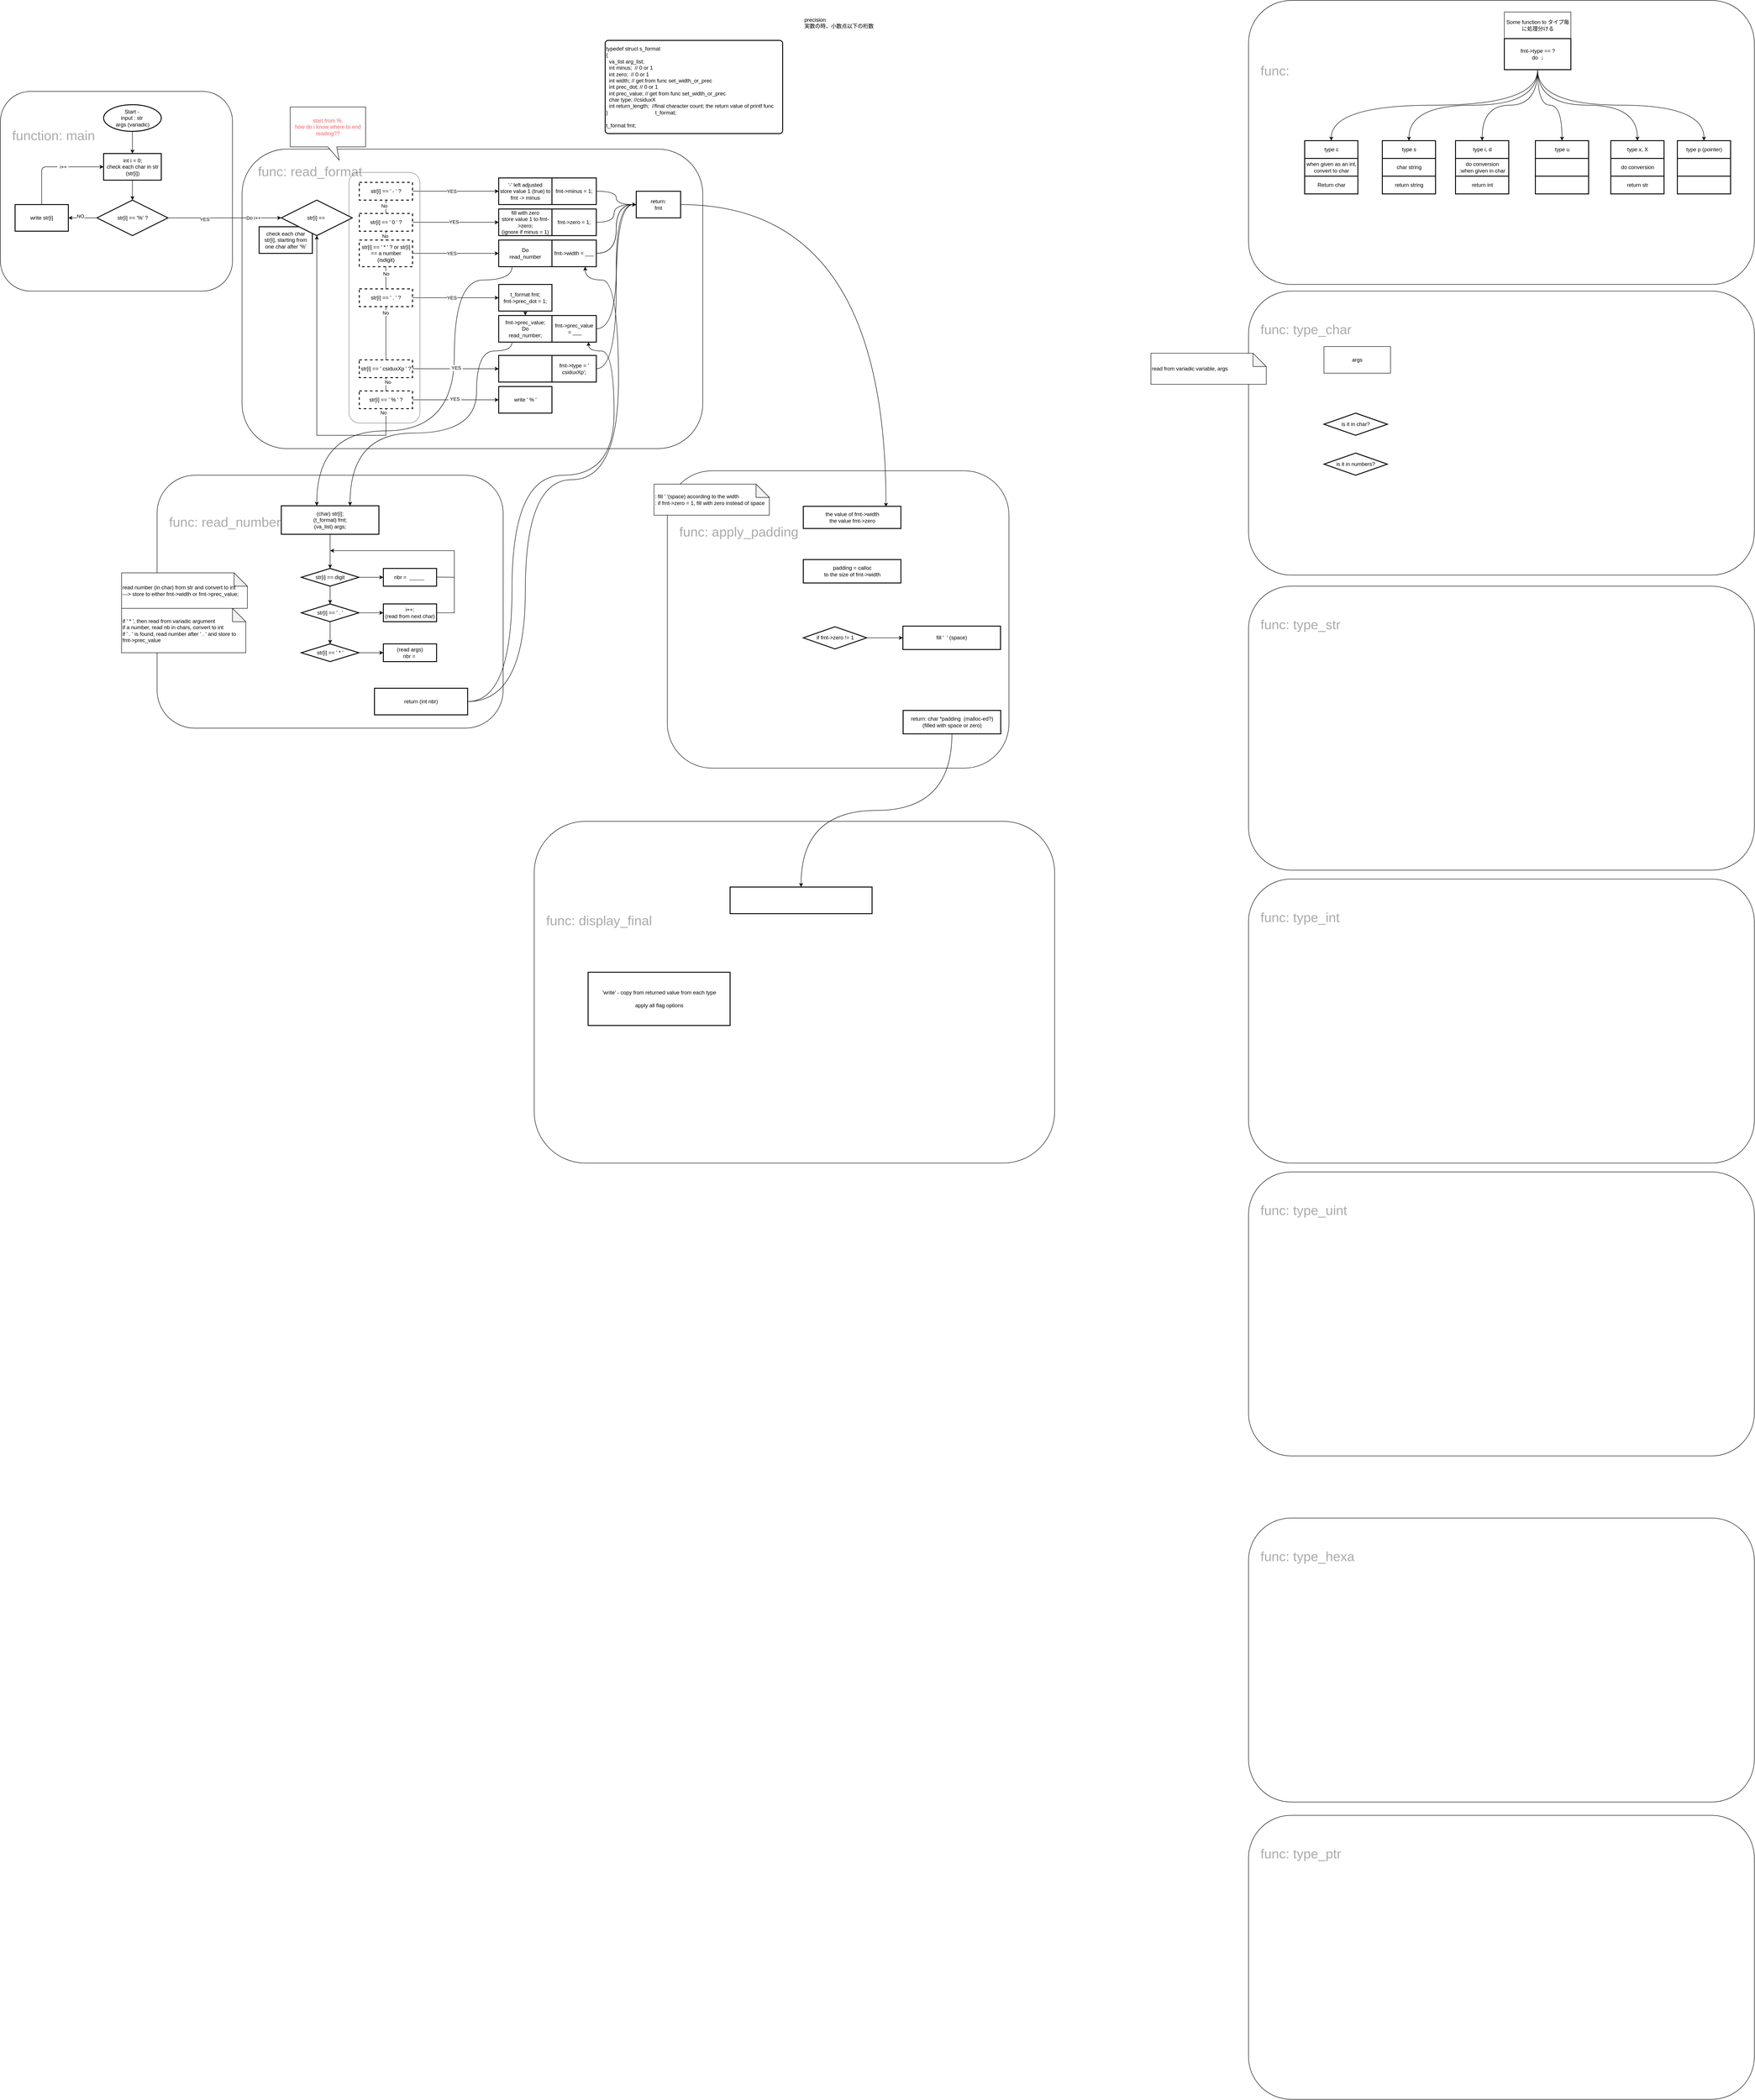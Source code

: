 <mxfile version="14.7.4" type="github">
  <diagram id="yPEqE9pZnHay2Fj2nCtt" name="Page-1">
    <mxGraphModel dx="4236" dy="3075" grid="1" gridSize="10" guides="1" tooltips="1" connect="1" arrows="1" fold="1" page="1" pageScale="1" pageWidth="827" pageHeight="1169" math="0" shadow="0">
      <root>
        <mxCell id="0" />
        <mxCell id="1" parent="0" />
        <mxCell id="CQNjl9469ty9mINT846_-215" value="&lt;font color=&quot;#ababab&quot; style=&quot;font-size: 30px&quot;&gt;&amp;nbsp; &lt;br&gt;&amp;nbsp; &amp;nbsp;func: type_char&lt;br&gt;&lt;br&gt;&lt;br&gt;&lt;br&gt;&lt;br&gt;&lt;br&gt;&lt;br&gt;&lt;br&gt;&lt;br&gt;&lt;br&gt;&lt;br&gt;&lt;br&gt;&lt;br&gt;&lt;br&gt;&lt;br&gt;&lt;/font&gt;" style="rounded=1;whiteSpace=wrap;html=1;fillColor=none;align=left;" vertex="1" parent="1">
          <mxGeometry x="2080" y="515" width="1140" height="640" as="geometry" />
        </mxCell>
        <mxCell id="CQNjl9469ty9mINT846_-101" value="&lt;font color=&quot;#ababab&quot; style=&quot;font-size: 30px&quot;&gt;&amp;nbsp; &lt;br&gt;&amp;nbsp; &amp;nbsp;func: apply_padding&lt;br&gt;&lt;br&gt;&lt;br&gt;&lt;br&gt;&lt;br&gt;&lt;br&gt;&lt;br&gt;&lt;br&gt;&lt;br&gt;&lt;br&gt;&lt;br&gt;&lt;br&gt;&lt;br&gt;&lt;/font&gt;" style="rounded=1;whiteSpace=wrap;html=1;fillColor=none;align=left;" vertex="1" parent="1">
          <mxGeometry x="770" y="920" width="770" height="670" as="geometry" />
        </mxCell>
        <mxCell id="CQNjl9469ty9mINT846_-95" value="&lt;font color=&quot;#ababab&quot; style=&quot;font-size: 30px&quot;&gt;&amp;nbsp; &amp;nbsp;func: read_number;&lt;br&gt;&lt;br&gt;&lt;br&gt;&lt;br&gt;&lt;br&gt;&lt;br&gt;&lt;br&gt;&lt;br&gt;&lt;br&gt;&lt;br&gt;&lt;br&gt;&lt;/font&gt;" style="rounded=1;whiteSpace=wrap;html=1;fillColor=none;align=left;" vertex="1" parent="1">
          <mxGeometry x="-380" y="930" width="780" height="570" as="geometry" />
        </mxCell>
        <mxCell id="CQNjl9469ty9mINT846_-94" value="&lt;font color=&quot;#ababab&quot; style=&quot;font-size: 30px&quot;&gt;&lt;br&gt;&amp;nbsp; &amp;nbsp; func: read_format&amp;nbsp; &amp;nbsp; &amp;nbsp; &amp;nbsp; &amp;nbsp; &amp;nbsp; &amp;nbsp; &amp;nbsp; &amp;nbsp; &amp;nbsp; &amp;nbsp; &amp;nbsp; &amp;nbsp; &amp;nbsp; &amp;nbsp; &amp;nbsp; &amp;nbsp; &amp;nbsp; &amp;nbsp; &amp;nbsp; &amp;nbsp;&lt;br&gt;&lt;br&gt;&lt;br&gt;&lt;br&gt;&lt;br&gt;&lt;br&gt;&lt;br&gt;&lt;br&gt;&lt;br&gt;&lt;br&gt;&lt;br&gt;&lt;br&gt;&lt;br&gt;&lt;br&gt;&lt;br&gt;&lt;br&gt;&lt;br&gt;&lt;br&gt;&lt;/font&gt;" style="rounded=1;whiteSpace=wrap;html=1;fillColor=none;align=left;" vertex="1" parent="1">
          <mxGeometry x="-188.5" y="195" width="1038.5" height="675" as="geometry" />
        </mxCell>
        <mxCell id="CQNjl9469ty9mINT846_-165" value="" style="rounded=1;whiteSpace=wrap;html=1;fontColor=#000000;fillColor=none;gradientColor=none;align=left;rotation=90;dashed=1;dashPattern=1 1;" vertex="1" parent="1">
          <mxGeometry x="-150" y="450" width="565" height="160" as="geometry" />
        </mxCell>
        <mxCell id="TGy5gZmli9jdeYnAfQlA-42" value="check each char&lt;br&gt;str[i], starting from one char after &#39;%&#39;" style="whiteSpace=wrap;html=1;strokeWidth=2;" parent="1" vertex="1">
          <mxGeometry x="-150" y="370" width="120" height="60" as="geometry" />
        </mxCell>
        <mxCell id="CQNjl9469ty9mINT846_-110" value="&lt;font color=&quot;#ababab&quot; style=&quot;font-size: 30px&quot;&gt;&amp;nbsp; &lt;br&gt;&amp;nbsp; &amp;nbsp;func: display_final&lt;br&gt;&lt;br&gt;&lt;br&gt;&lt;br&gt;&lt;br&gt;&lt;br&gt;&lt;br&gt;&lt;br&gt;&lt;br&gt;&lt;br&gt;&lt;br&gt;&lt;/font&gt;" style="rounded=1;whiteSpace=wrap;html=1;fillColor=none;align=left;" vertex="1" parent="1">
          <mxGeometry x="470" y="1710" width="1173" height="770" as="geometry" />
        </mxCell>
        <mxCell id="CQNjl9469ty9mINT846_-102" value="&lt;font color=&quot;#ababab&quot; style=&quot;font-size: 30px&quot;&gt;&amp;nbsp; &lt;br&gt;&amp;nbsp; &amp;nbsp;func:&amp;nbsp;&lt;br&gt;&lt;br&gt;&lt;br&gt;&lt;br&gt;&lt;br&gt;&lt;br&gt;&lt;br&gt;&lt;br&gt;&lt;br&gt;&lt;br&gt;&lt;br&gt;&lt;/font&gt;" style="rounded=1;whiteSpace=wrap;html=1;fillColor=none;align=left;" vertex="1" parent="1">
          <mxGeometry x="2080" y="-140" width="1140" height="640" as="geometry" />
        </mxCell>
        <mxCell id="CQNjl9469ty9mINT846_-88" value="&lt;font color=&quot;#ababab&quot; style=&quot;font-size: 30px&quot;&gt;function: main&amp;nbsp; &amp;nbsp; &amp;nbsp; &amp;nbsp; &amp;nbsp; &amp;nbsp; &amp;nbsp; &amp;nbsp; &amp;nbsp; &amp;nbsp; &amp;nbsp; &amp;nbsp; &amp;nbsp; &amp;nbsp; &amp;nbsp; &amp;nbsp; &amp;nbsp;&amp;nbsp;&lt;br&gt;&lt;br&gt;&lt;br&gt;&lt;br&gt;&lt;br&gt;&lt;br&gt;&lt;br&gt;&lt;br&gt;&lt;/font&gt;" style="rounded=1;whiteSpace=wrap;html=1;fillColor=none;" vertex="1" parent="1">
          <mxGeometry x="-733" y="65" width="523" height="450" as="geometry" />
        </mxCell>
        <mxCell id="CQNjl9469ty9mINT846_-91" style="edgeStyle=orthogonalEdgeStyle;curved=1;rounded=0;orthogonalLoop=1;jettySize=auto;html=1;exitX=0.5;exitY=1;exitDx=0;exitDy=0;exitPerimeter=0;entryX=0.5;entryY=0;entryDx=0;entryDy=0;fontColor=#FF6666;" edge="1" parent="1" source="TGy5gZmli9jdeYnAfQlA-14" target="TGy5gZmli9jdeYnAfQlA-18">
          <mxGeometry relative="1" as="geometry" />
        </mxCell>
        <mxCell id="TGy5gZmli9jdeYnAfQlA-14" value="Start -&amp;nbsp;&lt;br&gt;input : str&amp;nbsp;&lt;br&gt;args (variadic)" style="strokeWidth=2;html=1;shape=mxgraph.flowchart.start_1;whiteSpace=wrap;" parent="1" vertex="1">
          <mxGeometry x="-500.5" y="95" width="130" height="60" as="geometry" />
        </mxCell>
        <mxCell id="TGy5gZmli9jdeYnAfQlA-21" value="" style="edgeStyle=orthogonalEdgeStyle;rounded=0;orthogonalLoop=1;jettySize=auto;html=1;strokeColor=#000000;" parent="1" source="TGy5gZmli9jdeYnAfQlA-18" target="TGy5gZmli9jdeYnAfQlA-20" edge="1">
          <mxGeometry relative="1" as="geometry" />
        </mxCell>
        <mxCell id="TGy5gZmli9jdeYnAfQlA-18" value="int i = 0;&lt;br&gt;check each char in str&lt;br&gt;(str[i])" style="whiteSpace=wrap;html=1;strokeWidth=2;" parent="1" vertex="1">
          <mxGeometry x="-500.5" y="205" width="130" height="60" as="geometry" />
        </mxCell>
        <mxCell id="TGy5gZmli9jdeYnAfQlA-25" value="" style="edgeStyle=orthogonalEdgeStyle;rounded=0;orthogonalLoop=1;jettySize=auto;html=1;strokeColor=#000000;" parent="1" source="TGy5gZmli9jdeYnAfQlA-20" target="TGy5gZmli9jdeYnAfQlA-24" edge="1">
          <mxGeometry relative="1" as="geometry" />
        </mxCell>
        <mxCell id="TGy5gZmli9jdeYnAfQlA-26" value="NO" style="edgeLabel;html=1;align=center;verticalAlign=middle;resizable=0;points=[];" parent="TGy5gZmli9jdeYnAfQlA-25" vertex="1" connectable="0">
          <mxGeometry y="-2" relative="1" as="geometry">
            <mxPoint x="-5" y="-2" as="offset" />
          </mxGeometry>
        </mxCell>
        <mxCell id="CQNjl9469ty9mINT846_-92" style="rounded=0;orthogonalLoop=1;jettySize=auto;html=1;exitX=1;exitY=0.5;exitDx=0;exitDy=0;entryX=0;entryY=0.5;entryDx=0;entryDy=0;fontColor=#FF6666;" edge="1" parent="1" source="TGy5gZmli9jdeYnAfQlA-20" target="CQNjl9469ty9mINT846_-103">
          <mxGeometry relative="1" as="geometry">
            <mxPoint x="-120" y="325" as="targetPoint" />
          </mxGeometry>
        </mxCell>
        <mxCell id="CQNjl9469ty9mINT846_-93" value="&lt;font color=&quot;#000000&quot;&gt;YES&lt;/font&gt;" style="edgeLabel;html=1;align=center;verticalAlign=middle;resizable=0;points=[];fontColor=#FF6666;" vertex="1" connectable="0" parent="CQNjl9469ty9mINT846_-92">
          <mxGeometry x="-0.355" y="-3" relative="1" as="geometry">
            <mxPoint as="offset" />
          </mxGeometry>
        </mxCell>
        <mxCell id="CQNjl9469ty9mINT846_-109" value="Do i++" style="edgeLabel;html=1;align=center;verticalAlign=middle;resizable=0;points=[];" vertex="1" connectable="0" parent="CQNjl9469ty9mINT846_-92">
          <mxGeometry x="0.502" relative="1" as="geometry">
            <mxPoint as="offset" />
          </mxGeometry>
        </mxCell>
        <mxCell id="TGy5gZmli9jdeYnAfQlA-20" value="str[i] == &#39;%&#39; ?" style="rhombus;whiteSpace=wrap;html=1;strokeWidth=2;" parent="1" vertex="1">
          <mxGeometry x="-515.5" y="310" width="160" height="80" as="geometry" />
        </mxCell>
        <mxCell id="TGy5gZmli9jdeYnAfQlA-24" value="write str[i]" style="whiteSpace=wrap;html=1;strokeWidth=2;" parent="1" vertex="1">
          <mxGeometry x="-700" y="320" width="120" height="60" as="geometry" />
        </mxCell>
        <mxCell id="TGy5gZmli9jdeYnAfQlA-33" value="" style="edgeStyle=segmentEdgeStyle;endArrow=classic;html=1;strokeColor=#000000;" parent="1" source="TGy5gZmli9jdeYnAfQlA-24" target="TGy5gZmli9jdeYnAfQlA-18" edge="1">
          <mxGeometry width="50" height="50" relative="1" as="geometry">
            <mxPoint x="-125.5" y="255" as="sourcePoint" />
            <mxPoint x="-315.5" y="185" as="targetPoint" />
            <Array as="points">
              <mxPoint x="-640" y="235" />
            </Array>
          </mxGeometry>
        </mxCell>
        <mxCell id="TGy5gZmli9jdeYnAfQlA-38" value="&amp;nbsp; i++&amp;nbsp;" style="edgeLabel;html=1;align=center;verticalAlign=middle;resizable=0;points=[];" parent="TGy5gZmli9jdeYnAfQlA-33" vertex="1" connectable="0">
          <mxGeometry x="0.17" relative="1" as="geometry">
            <mxPoint as="offset" />
          </mxGeometry>
        </mxCell>
        <mxCell id="TGy5gZmli9jdeYnAfQlA-41" value="&lt;div&gt;typedef struct s_format&lt;/div&gt;&lt;div&gt;{&lt;/div&gt;&lt;div&gt;&lt;span&gt;&lt;/span&gt;&amp;nbsp; va_list&lt;span&gt;	&lt;/span&gt;arg_list;&lt;/div&gt;&lt;div&gt;&lt;span&gt;&lt;/span&gt;&amp;nbsp; int&lt;span&gt;	&lt;/span&gt;minus;&amp;nbsp; // 0 or 1&amp;nbsp;&lt;/div&gt;&lt;div&gt;&lt;span&gt;&lt;/span&gt;&amp;nbsp; int&lt;span&gt;	&lt;/span&gt;zero;&amp;nbsp; // 0 or 1&lt;/div&gt;&lt;div&gt;&lt;span&gt;&lt;/span&gt;&amp;nbsp; int&lt;span&gt;	&lt;/span&gt;width; // get from func set_width_or_prec&lt;/div&gt;&lt;div&gt;&lt;span&gt;&lt;/span&gt;&amp;nbsp; int&lt;span&gt;	&lt;/span&gt;prec_dot; // 0 or 1&lt;/div&gt;&lt;div&gt;&lt;span&gt;&lt;/span&gt;&amp;nbsp; int prec_value; // get from func set_width_or_prec&lt;/div&gt;&lt;div&gt;&amp;nbsp; char&lt;span&gt;	&lt;/span&gt;type; //csiduxX&lt;/div&gt;&lt;div&gt;&lt;span&gt;&lt;/span&gt;&amp;nbsp; int&lt;span&gt;	&lt;/span&gt;return_length;&amp;nbsp; //final character count; the return value of printf func&lt;/div&gt;&lt;div&gt;}&lt;span&gt;&amp;nbsp; &amp;nbsp; &amp;nbsp; &amp;nbsp; &amp;nbsp; &amp;nbsp; &amp;nbsp; &amp;nbsp; &amp;nbsp; &amp;nbsp; &amp;nbsp; &amp;nbsp; &amp;nbsp; &amp;nbsp; &amp;nbsp; &amp;nbsp;&amp;nbsp;&lt;/span&gt;t_format;&lt;/div&gt;&lt;div&gt;&lt;br&gt;&lt;/div&gt;&lt;div&gt;t_format fmt;&lt;/div&gt;" style="rounded=1;whiteSpace=wrap;html=1;absoluteArcSize=1;arcSize=14;strokeWidth=2;align=left;" parent="1" vertex="1">
          <mxGeometry x="630" y="-50" width="400" height="210" as="geometry" />
        </mxCell>
        <mxCell id="CQNjl9469ty9mINT846_-59" style="edgeStyle=orthogonalEdgeStyle;curved=1;rounded=0;orthogonalLoop=1;jettySize=auto;html=1;exitX=1;exitY=0.5;exitDx=0;exitDy=0;entryX=0.847;entryY=0.024;entryDx=0;entryDy=0;entryPerimeter=0;fontColor=#FF6666;" edge="1" parent="1" source="CQNjl9469ty9mINT846_-216" target="CQNjl9469ty9mINT846_-48">
          <mxGeometry relative="1" as="geometry" />
        </mxCell>
        <mxCell id="TGy5gZmli9jdeYnAfQlA-48" value="fill with zero&lt;br&gt;store value 1 to fmt-&amp;gt;zero;&lt;br&gt;(ignore if minus = 1)" style="whiteSpace=wrap;html=1;strokeWidth=2;" parent="1" vertex="1">
          <mxGeometry x="390" y="330" width="120" height="60" as="geometry" />
        </mxCell>
        <mxCell id="CQNjl9469ty9mINT846_-219" style="edgeStyle=orthogonalEdgeStyle;curved=1;rounded=0;orthogonalLoop=1;jettySize=auto;html=1;exitX=0;exitY=0.5;exitDx=0;exitDy=0;entryX=0;entryY=0.5;entryDx=0;entryDy=0;fontColor=#000000;" edge="1" parent="1" source="TGy5gZmli9jdeYnAfQlA-49" target="CQNjl9469ty9mINT846_-216">
          <mxGeometry relative="1" as="geometry" />
        </mxCell>
        <mxCell id="CQNjl9469ty9mINT846_-226" style="edgeStyle=orthogonalEdgeStyle;curved=1;rounded=0;orthogonalLoop=1;jettySize=auto;html=1;exitX=0;exitY=0.5;exitDx=0;exitDy=0;fontColor=#000000;entryX=0;entryY=0.5;entryDx=0;entryDy=0;" edge="1" parent="1" source="TGy5gZmli9jdeYnAfQlA-49" target="CQNjl9469ty9mINT846_-216">
          <mxGeometry relative="1" as="geometry">
            <mxPoint x="660" y="320" as="targetPoint" />
          </mxGeometry>
        </mxCell>
        <mxCell id="TGy5gZmli9jdeYnAfQlA-49" value="fmt-&amp;gt;width = ___" style="whiteSpace=wrap;html=1;strokeWidth=2;direction=west;" parent="1" vertex="1">
          <mxGeometry x="510" y="400" width="100" height="60" as="geometry" />
        </mxCell>
        <mxCell id="TGy5gZmli9jdeYnAfQlA-75" value="" style="edgeStyle=orthogonalEdgeStyle;rounded=0;orthogonalLoop=1;jettySize=auto;html=1;strokeColor=#000000;entryX=1;entryY=0.5;entryDx=0;entryDy=0;" parent="1" source="TGy5gZmli9jdeYnAfQlA-64" target="CQNjl9469ty9mINT846_-2" edge="1">
          <mxGeometry relative="1" as="geometry" />
        </mxCell>
        <mxCell id="TGy5gZmli9jdeYnAfQlA-76" value="YES" style="edgeLabel;html=1;align=center;verticalAlign=middle;resizable=0;points=[];" parent="TGy5gZmli9jdeYnAfQlA-75" vertex="1" connectable="0">
          <mxGeometry x="-0.1" relative="1" as="geometry">
            <mxPoint as="offset" />
          </mxGeometry>
        </mxCell>
        <mxCell id="CQNjl9469ty9mINT846_-168" style="edgeStyle=orthogonalEdgeStyle;rounded=0;orthogonalLoop=1;jettySize=auto;html=1;exitX=0.5;exitY=1;exitDx=0;exitDy=0;entryX=0.5;entryY=1;entryDx=0;entryDy=0;fontColor=#000000;" edge="1" parent="1" source="TGy5gZmli9jdeYnAfQlA-64" target="CQNjl9469ty9mINT846_-103">
          <mxGeometry relative="1" as="geometry">
            <Array as="points">
              <mxPoint x="136" y="840" />
              <mxPoint x="-20" y="840" />
            </Array>
          </mxGeometry>
        </mxCell>
        <mxCell id="CQNjl9469ty9mINT846_-169" value="&amp;nbsp;No&amp;nbsp;" style="edgeLabel;html=1;align=center;verticalAlign=middle;resizable=0;points=[];fontColor=#000000;" vertex="1" connectable="0" parent="CQNjl9469ty9mINT846_-168">
          <mxGeometry x="-0.977" y="-4" relative="1" as="geometry">
            <mxPoint as="offset" />
          </mxGeometry>
        </mxCell>
        <mxCell id="CQNjl9469ty9mINT846_-170" value="No" style="edgeLabel;html=1;align=center;verticalAlign=middle;resizable=0;points=[];fontColor=#000000;" vertex="1" connectable="0" parent="CQNjl9469ty9mINT846_-168">
          <mxGeometry x="-0.857" y="-2" relative="1" as="geometry">
            <mxPoint as="offset" />
          </mxGeometry>
        </mxCell>
        <mxCell id="CQNjl9469ty9mINT846_-171" value="No" style="edgeLabel;html=1;align=center;verticalAlign=middle;resizable=0;points=[];fontColor=#000000;" vertex="1" connectable="0" parent="CQNjl9469ty9mINT846_-168">
          <mxGeometry x="-0.709" relative="1" as="geometry">
            <mxPoint as="offset" />
          </mxGeometry>
        </mxCell>
        <mxCell id="CQNjl9469ty9mINT846_-172" value="No" style="edgeLabel;html=1;align=center;verticalAlign=middle;resizable=0;points=[];fontColor=#000000;" vertex="1" connectable="0" parent="CQNjl9469ty9mINT846_-168">
          <mxGeometry x="-0.554" y="-1" relative="1" as="geometry">
            <mxPoint as="offset" />
          </mxGeometry>
        </mxCell>
        <mxCell id="CQNjl9469ty9mINT846_-173" value="No" style="edgeLabel;html=1;align=center;verticalAlign=middle;resizable=0;points=[];fontColor=#000000;" vertex="1" connectable="0" parent="CQNjl9469ty9mINT846_-168">
          <mxGeometry x="-0.266" y="-10" relative="1" as="geometry">
            <mxPoint x="14" y="-7" as="offset" />
          </mxGeometry>
        </mxCell>
        <mxCell id="CQNjl9469ty9mINT846_-174" value="No" style="edgeLabel;html=1;align=center;verticalAlign=middle;resizable=0;points=[];fontColor=#000000;" vertex="1" connectable="0" parent="CQNjl9469ty9mINT846_-168">
          <mxGeometry x="-0.144" y="-31" relative="1" as="geometry">
            <mxPoint x="25" y="-7" as="offset" />
          </mxGeometry>
        </mxCell>
        <mxCell id="TGy5gZmli9jdeYnAfQlA-64" value="str[i] == &#39; - &#39; ?" style="whiteSpace=wrap;html=1;strokeWidth=2;dashed=1;" parent="1" vertex="1">
          <mxGeometry x="75.75" y="270" width="120" height="40" as="geometry" />
        </mxCell>
        <mxCell id="TGy5gZmli9jdeYnAfQlA-67" value="str[i] == &#39; 0 &#39; ?" style="whiteSpace=wrap;html=1;strokeWidth=2;dashed=1;" parent="1" vertex="1">
          <mxGeometry x="75.75" y="340" width="120" height="40" as="geometry" />
        </mxCell>
        <mxCell id="TGy5gZmli9jdeYnAfQlA-68" value="str[i] == &#39; * &#39; ? or str[i] == a number&lt;br&gt;(isdigit)" style="whiteSpace=wrap;html=1;strokeWidth=2;dashed=1;" parent="1" vertex="1">
          <mxGeometry x="75.75" y="400" width="120" height="60" as="geometry" />
        </mxCell>
        <mxCell id="TGy5gZmli9jdeYnAfQlA-69" value="str[i] == &#39; . &#39; ?" style="whiteSpace=wrap;html=1;strokeWidth=2;dashed=1;" parent="1" vertex="1">
          <mxGeometry x="75.75" y="510" width="120" height="40" as="geometry" />
        </mxCell>
        <mxCell id="CQNjl9469ty9mINT846_-217" style="edgeStyle=orthogonalEdgeStyle;curved=1;rounded=0;orthogonalLoop=1;jettySize=auto;html=1;exitX=1;exitY=0.5;exitDx=0;exitDy=0;entryX=0;entryY=0.5;entryDx=0;entryDy=0;fontColor=#000000;" edge="1" parent="1" source="TGy5gZmli9jdeYnAfQlA-74" target="CQNjl9469ty9mINT846_-216">
          <mxGeometry relative="1" as="geometry" />
        </mxCell>
        <mxCell id="TGy5gZmli9jdeYnAfQlA-74" value="fmt-&amp;gt;minus = 1;" style="whiteSpace=wrap;html=1;strokeWidth=2;" parent="1" vertex="1">
          <mxGeometry x="510" y="260" width="100" height="60" as="geometry" />
        </mxCell>
        <mxCell id="TGy5gZmli9jdeYnAfQlA-82" value="" style="edgeStyle=orthogonalEdgeStyle;rounded=0;orthogonalLoop=1;jettySize=auto;html=1;strokeColor=#000000;entryX=0;entryY=0.5;entryDx=0;entryDy=0;" parent="1" source="TGy5gZmli9jdeYnAfQlA-67" target="TGy5gZmli9jdeYnAfQlA-48" edge="1">
          <mxGeometry relative="1" as="geometry">
            <mxPoint x="367" y="360" as="sourcePoint" />
          </mxGeometry>
        </mxCell>
        <mxCell id="TGy5gZmli9jdeYnAfQlA-93" value="YES" style="edgeLabel;html=1;align=center;verticalAlign=middle;resizable=0;points=[];" parent="TGy5gZmli9jdeYnAfQlA-82" vertex="1" connectable="0">
          <mxGeometry x="-0.048" y="1" relative="1" as="geometry">
            <mxPoint as="offset" />
          </mxGeometry>
        </mxCell>
        <mxCell id="CQNjl9469ty9mINT846_-218" style="edgeStyle=orthogonalEdgeStyle;curved=1;rounded=0;orthogonalLoop=1;jettySize=auto;html=1;exitX=1;exitY=0.5;exitDx=0;exitDy=0;fontColor=#000000;entryX=0;entryY=0.5;entryDx=0;entryDy=0;" edge="1" parent="1" source="TGy5gZmli9jdeYnAfQlA-84" target="CQNjl9469ty9mINT846_-216">
          <mxGeometry relative="1" as="geometry">
            <mxPoint x="670" y="320.0" as="targetPoint" />
            <Array as="points">
              <mxPoint x="650" y="360" />
              <mxPoint x="650" y="320" />
            </Array>
          </mxGeometry>
        </mxCell>
        <mxCell id="TGy5gZmli9jdeYnAfQlA-84" value="fmt-&amp;gt;zero = 1;" style="whiteSpace=wrap;html=1;strokeWidth=2;" parent="1" vertex="1">
          <mxGeometry x="510" y="330" width="100" height="60" as="geometry" />
        </mxCell>
        <mxCell id="TGy5gZmli9jdeYnAfQlA-87" value="" style="edgeStyle=orthogonalEdgeStyle;rounded=0;orthogonalLoop=1;jettySize=auto;html=1;strokeColor=#000000;" parent="1" source="TGy5gZmli9jdeYnAfQlA-68" target="TGy5gZmli9jdeYnAfQlA-89" edge="1">
          <mxGeometry relative="1" as="geometry">
            <mxPoint x="339" y="430" as="sourcePoint" />
          </mxGeometry>
        </mxCell>
        <mxCell id="TGy5gZmli9jdeYnAfQlA-88" value="YES" style="edgeLabel;html=1;align=center;verticalAlign=middle;resizable=0;points=[];" parent="TGy5gZmli9jdeYnAfQlA-87" vertex="1" connectable="0">
          <mxGeometry x="-0.1" relative="1" as="geometry">
            <mxPoint as="offset" />
          </mxGeometry>
        </mxCell>
        <mxCell id="CQNjl9469ty9mINT846_-161" style="edgeStyle=orthogonalEdgeStyle;curved=1;rounded=0;orthogonalLoop=1;jettySize=auto;html=1;exitX=0.25;exitY=1;exitDx=0;exitDy=0;fontColor=#000000;" edge="1" parent="1" source="TGy5gZmli9jdeYnAfQlA-89" target="CQNjl9469ty9mINT846_-6">
          <mxGeometry relative="1" as="geometry">
            <Array as="points">
              <mxPoint x="420" y="490" />
              <mxPoint x="290" y="490" />
              <mxPoint x="290" y="830" />
              <mxPoint x="-20" y="830" />
            </Array>
          </mxGeometry>
        </mxCell>
        <mxCell id="TGy5gZmli9jdeYnAfQlA-89" value="Do&lt;br&gt;read_number" style="whiteSpace=wrap;html=1;strokeWidth=2;" parent="1" vertex="1">
          <mxGeometry x="390" y="400" width="120" height="60" as="geometry" />
        </mxCell>
        <mxCell id="TGy5gZmli9jdeYnAfQlA-94" value="" style="edgeStyle=orthogonalEdgeStyle;rounded=0;orthogonalLoop=1;jettySize=auto;html=1;strokeColor=#000000;" parent="1" source="TGy5gZmli9jdeYnAfQlA-69" target="TGy5gZmli9jdeYnAfQlA-96" edge="1">
          <mxGeometry relative="1" as="geometry">
            <mxPoint x="339" y="530" as="sourcePoint" />
          </mxGeometry>
        </mxCell>
        <mxCell id="TGy5gZmli9jdeYnAfQlA-95" value="YES" style="edgeLabel;html=1;align=center;verticalAlign=middle;resizable=0;points=[];" parent="TGy5gZmli9jdeYnAfQlA-94" vertex="1" connectable="0">
          <mxGeometry x="-0.1" relative="1" as="geometry">
            <mxPoint as="offset" />
          </mxGeometry>
        </mxCell>
        <mxCell id="CQNjl9469ty9mINT846_-158" style="edgeStyle=orthogonalEdgeStyle;curved=1;rounded=0;orthogonalLoop=1;jettySize=auto;html=1;exitX=0.5;exitY=1;exitDx=0;exitDy=0;entryX=0.5;entryY=0;entryDx=0;entryDy=0;fontColor=#000000;" edge="1" parent="1" source="TGy5gZmli9jdeYnAfQlA-96" target="CQNjl9469ty9mINT846_-150">
          <mxGeometry relative="1" as="geometry" />
        </mxCell>
        <mxCell id="TGy5gZmli9jdeYnAfQlA-96" value="t_format fmt;&lt;br&gt;fmt-&amp;gt;prec_dot = 1;" style="whiteSpace=wrap;html=1;strokeWidth=2;" parent="1" vertex="1">
          <mxGeometry x="390" y="500" width="120" height="60" as="geometry" />
        </mxCell>
        <mxCell id="CQNjl9469ty9mINT846_-2" value="&#39;-&#39; left adjusted&lt;br&gt;store value 1 (true) to fmt -&amp;gt; minus" style="whiteSpace=wrap;html=1;strokeWidth=2;direction=west;" vertex="1" parent="1">
          <mxGeometry x="390" y="260" width="120" height="60" as="geometry" />
        </mxCell>
        <mxCell id="CQNjl9469ty9mINT846_-34" value="&lt;span style=&quot;color: rgb(255 , 102 , 102) ; font-family: &amp;#34;helvetica&amp;#34; ; font-size: 12px ; font-style: normal ; font-weight: 400 ; letter-spacing: normal ; text-align: center ; text-indent: 0px ; text-transform: none ; word-spacing: 0px ; background-color: rgb(248 , 249 , 250) ; display: inline ; float: none&quot;&gt;start from %,&lt;/span&gt;&lt;br style=&quot;color: rgb(255 , 102 , 102) ; font-family: &amp;#34;helvetica&amp;#34; ; font-size: 12px ; font-style: normal ; font-weight: 400 ; letter-spacing: normal ; text-align: center ; text-indent: 0px ; text-transform: none ; word-spacing: 0px ; background-color: rgb(248 , 249 , 250)&quot;&gt;&lt;span style=&quot;color: rgb(255 , 102 , 102) ; font-family: &amp;#34;helvetica&amp;#34; ; font-size: 12px ; font-style: normal ; font-weight: 400 ; letter-spacing: normal ; text-align: center ; text-indent: 0px ; text-transform: none ; word-spacing: 0px ; background-color: rgb(248 , 249 , 250) ; display: inline ; float: none&quot;&gt;how do i know where to end reading??&lt;/span&gt;" style="shape=callout;whiteSpace=wrap;html=1;perimeter=calloutPerimeter;fontColor=#FF6666;position2=0.65;" vertex="1" parent="1">
          <mxGeometry x="-80" y="100" width="170" height="120" as="geometry" />
        </mxCell>
        <mxCell id="CQNjl9469ty9mINT846_-38" value="" style="group" vertex="1" connectable="0" parent="1">
          <mxGeometry x="2206.5" y="176" width="120" height="80" as="geometry" />
        </mxCell>
        <mxCell id="TGy5gZmli9jdeYnAfQlA-59" value="type c" style="whiteSpace=wrap;html=1;strokeWidth=2;" parent="CQNjl9469ty9mINT846_-38" vertex="1">
          <mxGeometry width="120" height="40" as="geometry" />
        </mxCell>
        <mxCell id="CQNjl9469ty9mINT846_-21" value="when given as an int, convert to char" style="whiteSpace=wrap;html=1;strokeWidth=2;" vertex="1" parent="CQNjl9469ty9mINT846_-38">
          <mxGeometry y="40" width="120" height="40" as="geometry" />
        </mxCell>
        <mxCell id="CQNjl9469ty9mINT846_-39" value="" style="group" vertex="1" connectable="0" parent="1">
          <mxGeometry x="2381.5" y="176" width="120" height="80" as="geometry" />
        </mxCell>
        <mxCell id="TGy5gZmli9jdeYnAfQlA-61" value="type s" style="whiteSpace=wrap;html=1;strokeWidth=2;" parent="CQNjl9469ty9mINT846_-39" vertex="1">
          <mxGeometry width="120" height="40" as="geometry" />
        </mxCell>
        <mxCell id="CQNjl9469ty9mINT846_-22" value="char string" style="whiteSpace=wrap;html=1;strokeWidth=2;" vertex="1" parent="CQNjl9469ty9mINT846_-39">
          <mxGeometry y="40" width="120" height="40" as="geometry" />
        </mxCell>
        <mxCell id="CQNjl9469ty9mINT846_-40" value="" style="group" vertex="1" connectable="0" parent="1">
          <mxGeometry x="2546.5" y="176" width="120" height="80" as="geometry" />
        </mxCell>
        <mxCell id="TGy5gZmli9jdeYnAfQlA-62" value="type i, d" style="whiteSpace=wrap;html=1;strokeWidth=2;" parent="CQNjl9469ty9mINT846_-40" vertex="1">
          <mxGeometry width="120" height="40" as="geometry" />
        </mxCell>
        <mxCell id="CQNjl9469ty9mINT846_-23" value="do conversion&lt;br&gt;:when given in char" style="whiteSpace=wrap;html=1;strokeWidth=2;" vertex="1" parent="CQNjl9469ty9mINT846_-40">
          <mxGeometry y="40" width="120" height="40" as="geometry" />
        </mxCell>
        <mxCell id="CQNjl9469ty9mINT846_-41" value="" style="group" vertex="1" connectable="0" parent="1">
          <mxGeometry x="2726.5" y="176" width="120" height="80" as="geometry" />
        </mxCell>
        <mxCell id="CQNjl9469ty9mINT846_-18" value="type u" style="whiteSpace=wrap;html=1;strokeWidth=2;" vertex="1" parent="CQNjl9469ty9mINT846_-41">
          <mxGeometry width="120" height="40" as="geometry" />
        </mxCell>
        <mxCell id="CQNjl9469ty9mINT846_-24" value="" style="whiteSpace=wrap;html=1;strokeWidth=2;" vertex="1" parent="CQNjl9469ty9mINT846_-41">
          <mxGeometry y="40" width="120" height="40" as="geometry" />
        </mxCell>
        <mxCell id="CQNjl9469ty9mINT846_-42" value="" style="group" vertex="1" connectable="0" parent="1">
          <mxGeometry x="3046.5" y="176" width="120" height="80" as="geometry" />
        </mxCell>
        <mxCell id="CQNjl9469ty9mINT846_-20" value="type p (pointer)" style="whiteSpace=wrap;html=1;strokeWidth=2;" vertex="1" parent="CQNjl9469ty9mINT846_-42">
          <mxGeometry width="120" height="40" as="geometry" />
        </mxCell>
        <mxCell id="CQNjl9469ty9mINT846_-26" value="" style="whiteSpace=wrap;html=1;strokeWidth=2;" vertex="1" parent="CQNjl9469ty9mINT846_-42">
          <mxGeometry y="40" width="120" height="40" as="geometry" />
        </mxCell>
        <mxCell id="CQNjl9469ty9mINT846_-43" value="" style="group" vertex="1" connectable="0" parent="1">
          <mxGeometry x="2896.5" y="176" width="120" height="80" as="geometry" />
        </mxCell>
        <mxCell id="CQNjl9469ty9mINT846_-19" value="type x, X" style="whiteSpace=wrap;html=1;strokeWidth=2;" vertex="1" parent="CQNjl9469ty9mINT846_-43">
          <mxGeometry width="120" height="40" as="geometry" />
        </mxCell>
        <mxCell id="CQNjl9469ty9mINT846_-25" value="do conversion" style="whiteSpace=wrap;html=1;strokeWidth=2;" vertex="1" parent="CQNjl9469ty9mINT846_-43">
          <mxGeometry y="40" width="120" height="40" as="geometry" />
        </mxCell>
        <mxCell id="CQNjl9469ty9mINT846_-61" value="Return char" style="whiteSpace=wrap;html=1;strokeWidth=2;" vertex="1" parent="1">
          <mxGeometry x="2206.5" y="256" width="120" height="40" as="geometry" />
        </mxCell>
        <mxCell id="CQNjl9469ty9mINT846_-63" value="return string" style="whiteSpace=wrap;html=1;strokeWidth=2;" vertex="1" parent="1">
          <mxGeometry x="2381.5" y="256" width="120" height="40" as="geometry" />
        </mxCell>
        <mxCell id="CQNjl9469ty9mINT846_-64" value="return int" style="whiteSpace=wrap;html=1;strokeWidth=2;" vertex="1" parent="1">
          <mxGeometry x="2546.5" y="256" width="120" height="40" as="geometry" />
        </mxCell>
        <mxCell id="CQNjl9469ty9mINT846_-65" value="" style="whiteSpace=wrap;html=1;strokeWidth=2;" vertex="1" parent="1">
          <mxGeometry x="2726.5" y="256" width="120" height="40" as="geometry" />
        </mxCell>
        <mxCell id="CQNjl9469ty9mINT846_-66" value="return str" style="whiteSpace=wrap;html=1;strokeWidth=2;" vertex="1" parent="1">
          <mxGeometry x="2896.5" y="256" width="120" height="40" as="geometry" />
        </mxCell>
        <mxCell id="CQNjl9469ty9mINT846_-67" value="" style="whiteSpace=wrap;html=1;strokeWidth=2;" vertex="1" parent="1">
          <mxGeometry x="3046.5" y="256" width="120" height="40" as="geometry" />
        </mxCell>
        <mxCell id="TGy5gZmli9jdeYnAfQlA-58" value="" style="whiteSpace=wrap;html=1;strokeWidth=2;" parent="1" vertex="1">
          <mxGeometry x="911.5" y="1858" width="320" height="60" as="geometry" />
        </mxCell>
        <mxCell id="CQNjl9469ty9mINT846_-17" value="&#39;write&#39; - copy from returned value from each type&lt;br&gt;&lt;br&gt;apply all flag options" style="whiteSpace=wrap;html=1;strokeWidth=2;" vertex="1" parent="1">
          <mxGeometry x="591.5" y="2050" width="320" height="120" as="geometry" />
        </mxCell>
        <mxCell id="CQNjl9469ty9mINT846_-74" style="edgeStyle=orthogonalEdgeStyle;curved=1;rounded=0;orthogonalLoop=1;jettySize=auto;html=1;exitX=1;exitY=0.5;exitDx=0;exitDy=0;entryX=0;entryY=0.5;entryDx=0;entryDy=0;fontColor=#FF6666;" edge="1" parent="1" source="CQNjl9469ty9mINT846_-69" target="CQNjl9469ty9mINT846_-71">
          <mxGeometry relative="1" as="geometry" />
        </mxCell>
        <mxCell id="CQNjl9469ty9mINT846_-142" value="&amp;nbsp;YES&amp;nbsp;" style="edgeLabel;html=1;align=center;verticalAlign=middle;resizable=0;points=[];fontColor=#000000;" vertex="1" connectable="0" parent="CQNjl9469ty9mINT846_-74">
          <mxGeometry x="0.009" y="2" relative="1" as="geometry">
            <mxPoint as="offset" />
          </mxGeometry>
        </mxCell>
        <mxCell id="CQNjl9469ty9mINT846_-69" value="str[i] == &#39; csiduxXp &#39; ?" style="whiteSpace=wrap;html=1;strokeWidth=2;dashed=1;" vertex="1" parent="1">
          <mxGeometry x="75.75" y="670" width="120" height="40" as="geometry" />
        </mxCell>
        <mxCell id="CQNjl9469ty9mINT846_-228" style="edgeStyle=orthogonalEdgeStyle;curved=1;rounded=0;orthogonalLoop=1;jettySize=auto;html=1;exitX=1;exitY=0.5;exitDx=0;exitDy=0;entryX=0;entryY=0.5;entryDx=0;entryDy=0;fontColor=#000000;" edge="1" parent="1" source="CQNjl9469ty9mINT846_-70" target="CQNjl9469ty9mINT846_-216">
          <mxGeometry relative="1" as="geometry" />
        </mxCell>
        <mxCell id="CQNjl9469ty9mINT846_-70" value="&lt;span&gt;fmt-&amp;gt;type = &#39; csiduxXp&#39;;&lt;/span&gt;" style="whiteSpace=wrap;html=1;strokeWidth=2;" vertex="1" parent="1">
          <mxGeometry x="510" y="660" width="100" height="60" as="geometry" />
        </mxCell>
        <mxCell id="CQNjl9469ty9mINT846_-71" value="" style="whiteSpace=wrap;html=1;strokeWidth=2;" vertex="1" parent="1">
          <mxGeometry x="390" y="660" width="120" height="60" as="geometry" />
        </mxCell>
        <mxCell id="CQNjl9469ty9mINT846_-76" value="&lt;font color=&quot;#000000&quot;&gt;Some function to タイプ毎に処理分ける&lt;/font&gt;" style="rounded=0;whiteSpace=wrap;html=1;" vertex="1" parent="1">
          <mxGeometry x="2656.5" y="-114" width="150" height="60" as="geometry" />
        </mxCell>
        <mxCell id="CQNjl9469ty9mINT846_-81" style="edgeStyle=orthogonalEdgeStyle;curved=1;rounded=0;orthogonalLoop=1;jettySize=auto;html=1;exitX=0.5;exitY=1;exitDx=0;exitDy=0;fontColor=#FF6666;" edge="1" parent="1" source="CQNjl9469ty9mINT846_-79" target="TGy5gZmli9jdeYnAfQlA-59">
          <mxGeometry relative="1" as="geometry" />
        </mxCell>
        <mxCell id="CQNjl9469ty9mINT846_-82" style="edgeStyle=orthogonalEdgeStyle;curved=1;rounded=0;orthogonalLoop=1;jettySize=auto;html=1;exitX=0.5;exitY=1;exitDx=0;exitDy=0;entryX=0.5;entryY=0;entryDx=0;entryDy=0;fontColor=#FF6666;" edge="1" parent="1" source="CQNjl9469ty9mINT846_-79" target="TGy5gZmli9jdeYnAfQlA-61">
          <mxGeometry relative="1" as="geometry" />
        </mxCell>
        <mxCell id="CQNjl9469ty9mINT846_-83" style="edgeStyle=orthogonalEdgeStyle;curved=1;rounded=0;orthogonalLoop=1;jettySize=auto;html=1;exitX=0.5;exitY=1;exitDx=0;exitDy=0;fontColor=#FF6666;" edge="1" parent="1" source="CQNjl9469ty9mINT846_-79" target="TGy5gZmli9jdeYnAfQlA-62">
          <mxGeometry relative="1" as="geometry" />
        </mxCell>
        <mxCell id="CQNjl9469ty9mINT846_-84" style="edgeStyle=orthogonalEdgeStyle;curved=1;rounded=0;orthogonalLoop=1;jettySize=auto;html=1;exitX=0.5;exitY=1;exitDx=0;exitDy=0;entryX=0.5;entryY=0;entryDx=0;entryDy=0;fontColor=#FF6666;" edge="1" parent="1" source="CQNjl9469ty9mINT846_-79" target="CQNjl9469ty9mINT846_-18">
          <mxGeometry relative="1" as="geometry" />
        </mxCell>
        <mxCell id="CQNjl9469ty9mINT846_-85" style="edgeStyle=orthogonalEdgeStyle;curved=1;rounded=0;orthogonalLoop=1;jettySize=auto;html=1;exitX=0.5;exitY=1;exitDx=0;exitDy=0;entryX=0.5;entryY=0;entryDx=0;entryDy=0;fontColor=#FF6666;" edge="1" parent="1" source="CQNjl9469ty9mINT846_-79" target="CQNjl9469ty9mINT846_-19">
          <mxGeometry relative="1" as="geometry" />
        </mxCell>
        <mxCell id="CQNjl9469ty9mINT846_-86" style="edgeStyle=orthogonalEdgeStyle;curved=1;rounded=0;orthogonalLoop=1;jettySize=auto;html=1;exitX=0.5;exitY=1;exitDx=0;exitDy=0;entryX=0.5;entryY=0;entryDx=0;entryDy=0;fontColor=#FF6666;" edge="1" parent="1" source="CQNjl9469ty9mINT846_-79" target="CQNjl9469ty9mINT846_-20">
          <mxGeometry relative="1" as="geometry" />
        </mxCell>
        <mxCell id="CQNjl9469ty9mINT846_-79" value="fmt-&amp;gt;type == ?&lt;br&gt;do&amp;nbsp; ↓" style="whiteSpace=wrap;html=1;strokeWidth=2;" vertex="1" parent="1">
          <mxGeometry x="2656.5" y="-54" width="150" height="70" as="geometry" />
        </mxCell>
        <mxCell id="CQNjl9469ty9mINT846_-103" value="str[i] ==&amp;nbsp;" style="rhombus;whiteSpace=wrap;html=1;strokeWidth=2;" vertex="1" parent="1">
          <mxGeometry x="-100" y="310" width="160" height="80" as="geometry" />
        </mxCell>
        <mxCell id="CQNjl9469ty9mINT846_-144" style="edgeStyle=orthogonalEdgeStyle;curved=1;rounded=0;orthogonalLoop=1;jettySize=auto;html=1;exitX=1;exitY=0.5;exitDx=0;exitDy=0;entryX=0;entryY=0.5;entryDx=0;entryDy=0;fontColor=#000000;" edge="1" parent="1" source="CQNjl9469ty9mINT846_-136" target="CQNjl9469ty9mINT846_-143">
          <mxGeometry relative="1" as="geometry" />
        </mxCell>
        <mxCell id="CQNjl9469ty9mINT846_-146" value="&amp;nbsp;YES&amp;nbsp;" style="edgeLabel;html=1;align=center;verticalAlign=middle;resizable=0;points=[];fontColor=#000000;" vertex="1" connectable="0" parent="CQNjl9469ty9mINT846_-144">
          <mxGeometry x="-0.022" y="2" relative="1" as="geometry">
            <mxPoint as="offset" />
          </mxGeometry>
        </mxCell>
        <mxCell id="CQNjl9469ty9mINT846_-136" value="str[i] == &#39; % &#39; ?" style="whiteSpace=wrap;html=1;strokeWidth=2;dashed=1;" vertex="1" parent="1">
          <mxGeometry x="75.75" y="740" width="120" height="40" as="geometry" />
        </mxCell>
        <mxCell id="CQNjl9469ty9mINT846_-140" value="&lt;meta charset=&quot;utf-8&quot;&gt;&lt;span style=&quot;color: rgb(0, 0, 0); font-family: helvetica; font-size: 12px; font-style: normal; font-weight: 400; letter-spacing: normal; text-align: center; text-indent: 0px; text-transform: none; word-spacing: 0px; background-color: rgb(248, 249, 250); display: inline; float: none;&quot;&gt;precision&lt;/span&gt;&lt;br style=&quot;color: rgb(0, 0, 0); font-family: helvetica; font-size: 12px; font-style: normal; font-weight: 400; letter-spacing: normal; text-align: center; text-indent: 0px; text-transform: none; word-spacing: 0px; background-color: rgb(248, 249, 250);&quot;&gt;&lt;span style=&quot;color: rgb(0, 0, 0); font-family: helvetica; font-size: 12px; font-style: normal; font-weight: 400; letter-spacing: normal; text-align: center; text-indent: 0px; text-transform: none; word-spacing: 0px; background-color: rgb(248, 249, 250); display: inline; float: none;&quot;&gt;実数の時、小数点以下の桁数&lt;/span&gt;" style="text;whiteSpace=wrap;html=1;fontColor=#000000;" vertex="1" parent="1">
          <mxGeometry x="1076.5" y="-110" width="180" height="40" as="geometry" />
        </mxCell>
        <mxCell id="CQNjl9469ty9mINT846_-143" value="write &#39; % &#39;" style="whiteSpace=wrap;html=1;strokeWidth=2;" vertex="1" parent="1">
          <mxGeometry x="390" y="730" width="120" height="60" as="geometry" />
        </mxCell>
        <mxCell id="CQNjl9469ty9mINT846_-176" style="edgeStyle=orthogonalEdgeStyle;rounded=0;orthogonalLoop=1;jettySize=auto;html=1;exitX=0.25;exitY=1;exitDx=0;exitDy=0;fontColor=#000000;curved=1;" edge="1" parent="1" source="CQNjl9469ty9mINT846_-150">
          <mxGeometry relative="1" as="geometry">
            <mxPoint x="55" y="999" as="targetPoint" />
            <Array as="points">
              <mxPoint x="420" y="650" />
              <mxPoint x="340" y="650" />
              <mxPoint x="340" y="835" />
              <mxPoint x="55" y="835" />
            </Array>
          </mxGeometry>
        </mxCell>
        <mxCell id="CQNjl9469ty9mINT846_-150" value="&lt;span&gt;fmt-&amp;gt;prec_value;&lt;/span&gt;&lt;br&gt;&lt;span&gt;Do&lt;/span&gt;&lt;br&gt;&lt;span&gt;read_number;&lt;/span&gt;" style="whiteSpace=wrap;html=1;strokeWidth=2;" vertex="1" parent="1">
          <mxGeometry x="390" y="570" width="120" height="60" as="geometry" />
        </mxCell>
        <mxCell id="CQNjl9469ty9mINT846_-227" style="edgeStyle=orthogonalEdgeStyle;curved=1;rounded=0;orthogonalLoop=1;jettySize=auto;html=1;exitX=1;exitY=0.5;exitDx=0;exitDy=0;entryX=0;entryY=0.5;entryDx=0;entryDy=0;fontColor=#000000;" edge="1" parent="1" source="CQNjl9469ty9mINT846_-151" target="CQNjl9469ty9mINT846_-216">
          <mxGeometry relative="1" as="geometry" />
        </mxCell>
        <mxCell id="CQNjl9469ty9mINT846_-151" value="fmt-&amp;gt;prec_value&lt;br&gt;&amp;nbsp;= ___" style="whiteSpace=wrap;html=1;strokeWidth=2;" vertex="1" parent="1">
          <mxGeometry x="510" y="570" width="100" height="60" as="geometry" />
        </mxCell>
        <mxCell id="CQNjl9469ty9mINT846_-187" style="rounded=0;orthogonalLoop=1;jettySize=auto;html=1;exitX=0.5;exitY=1;exitDx=0;exitDy=0;entryX=0.5;entryY=0;entryDx=0;entryDy=0;fontColor=#000000;" edge="1" parent="1" source="CQNjl9469ty9mINT846_-6" target="CQNjl9469ty9mINT846_-178">
          <mxGeometry relative="1" as="geometry" />
        </mxCell>
        <mxCell id="CQNjl9469ty9mINT846_-6" value="(char) str[i];&lt;br&gt;(t_format) fmt;&lt;br&gt;(va_list) args;" style="whiteSpace=wrap;html=1;strokeWidth=2;" vertex="1" parent="1">
          <mxGeometry x="-100" y="998.83" width="220" height="64.19" as="geometry" />
        </mxCell>
        <mxCell id="CQNjl9469ty9mINT846_-190" style="rounded=0;orthogonalLoop=1;jettySize=auto;html=1;exitX=0.5;exitY=1;exitDx=0;exitDy=0;entryX=0.5;entryY=0;entryDx=0;entryDy=0;fontColor=#000000;" edge="1" parent="1" source="CQNjl9469ty9mINT846_-178" target="CQNjl9469ty9mINT846_-185">
          <mxGeometry relative="1" as="geometry" />
        </mxCell>
        <mxCell id="CQNjl9469ty9mINT846_-192" style="edgeStyle=orthogonalEdgeStyle;curved=1;rounded=0;orthogonalLoop=1;jettySize=auto;html=1;exitX=1;exitY=0.5;exitDx=0;exitDy=0;entryX=0;entryY=0.5;entryDx=0;entryDy=0;fontColor=#000000;" edge="1" parent="1" source="CQNjl9469ty9mINT846_-178" target="CQNjl9469ty9mINT846_-188">
          <mxGeometry relative="1" as="geometry" />
        </mxCell>
        <mxCell id="CQNjl9469ty9mINT846_-178" value="str[i] == digit" style="rhombus;whiteSpace=wrap;html=1;strokeWidth=2;" vertex="1" parent="1">
          <mxGeometry x="-55" y="1140" width="130" height="40" as="geometry" />
        </mxCell>
        <mxCell id="CQNjl9469ty9mINT846_-180" value="read number (in char) from str and convert to int&lt;br&gt;---&amp;gt; store to either fmt-&amp;gt;width or fmt-&amp;gt;prec_value;" style="shape=note;whiteSpace=wrap;html=1;backgroundOutline=1;darkOpacity=0.05;align=left;" vertex="1" parent="1">
          <mxGeometry x="-460" y="1150" width="283.5" height="80" as="geometry" />
        </mxCell>
        <mxCell id="CQNjl9469ty9mINT846_-202" style="edgeStyle=orthogonalEdgeStyle;rounded=0;orthogonalLoop=1;jettySize=auto;html=1;exitX=1;exitY=0.5;exitDx=0;exitDy=0;fontColor=#000000;curved=1;entryX=0.25;entryY=0;entryDx=0;entryDy=0;" edge="1" parent="1" source="CQNjl9469ty9mINT846_-182" target="TGy5gZmli9jdeYnAfQlA-49">
          <mxGeometry relative="1" as="geometry">
            <Array as="points">
              <mxPoint x="450" y="1440" />
              <mxPoint x="450" y="940" />
              <mxPoint x="660" y="940" />
              <mxPoint x="660" y="490" />
              <mxPoint x="585" y="490" />
            </Array>
          </mxGeometry>
        </mxCell>
        <mxCell id="CQNjl9469ty9mINT846_-204" style="edgeStyle=orthogonalEdgeStyle;curved=1;rounded=0;orthogonalLoop=1;jettySize=auto;html=1;exitX=1;exitY=0.5;exitDx=0;exitDy=0;fontColor=#000000;entryX=0.825;entryY=0.997;entryDx=0;entryDy=0;entryPerimeter=0;" edge="1" parent="1" source="CQNjl9469ty9mINT846_-182" target="CQNjl9469ty9mINT846_-151">
          <mxGeometry relative="1" as="geometry">
            <mxPoint x="592" y="640" as="targetPoint" />
            <Array as="points">
              <mxPoint x="420" y="1440" />
              <mxPoint x="420" y="930" />
              <mxPoint x="650" y="930" />
              <mxPoint x="650" y="650" />
              <mxPoint x="593" y="650" />
            </Array>
          </mxGeometry>
        </mxCell>
        <mxCell id="CQNjl9469ty9mINT846_-182" value="return (int nbr)" style="whiteSpace=wrap;html=1;strokeWidth=2;" vertex="1" parent="1">
          <mxGeometry x="110" y="1410" width="210" height="60" as="geometry" />
        </mxCell>
        <mxCell id="CQNjl9469ty9mINT846_-191" style="rounded=0;orthogonalLoop=1;jettySize=auto;html=1;exitX=0.5;exitY=1;exitDx=0;exitDy=0;entryX=0.5;entryY=0;entryDx=0;entryDy=0;fontColor=#000000;" edge="1" parent="1" source="CQNjl9469ty9mINT846_-185" target="CQNjl9469ty9mINT846_-186">
          <mxGeometry relative="1" as="geometry" />
        </mxCell>
        <mxCell id="CQNjl9469ty9mINT846_-193" style="edgeStyle=orthogonalEdgeStyle;curved=1;rounded=0;orthogonalLoop=1;jettySize=auto;html=1;exitX=1;exitY=0.5;exitDx=0;exitDy=0;entryX=0;entryY=0.5;entryDx=0;entryDy=0;fontColor=#000000;" edge="1" parent="1" source="CQNjl9469ty9mINT846_-185" target="CQNjl9469ty9mINT846_-189">
          <mxGeometry relative="1" as="geometry" />
        </mxCell>
        <mxCell id="CQNjl9469ty9mINT846_-185" value="str[i] == &#39; . &#39;" style="rhombus;whiteSpace=wrap;html=1;strokeWidth=2;" vertex="1" parent="1">
          <mxGeometry x="-55" y="1220" width="130" height="40" as="geometry" />
        </mxCell>
        <mxCell id="CQNjl9469ty9mINT846_-195" style="edgeStyle=orthogonalEdgeStyle;curved=1;rounded=0;orthogonalLoop=1;jettySize=auto;html=1;exitX=1;exitY=0.5;exitDx=0;exitDy=0;entryX=0;entryY=0.5;entryDx=0;entryDy=0;fontColor=#000000;" edge="1" parent="1" source="CQNjl9469ty9mINT846_-186" target="CQNjl9469ty9mINT846_-194">
          <mxGeometry relative="1" as="geometry" />
        </mxCell>
        <mxCell id="CQNjl9469ty9mINT846_-186" value="str[i] == &#39; * &#39;" style="rhombus;whiteSpace=wrap;html=1;strokeWidth=2;" vertex="1" parent="1">
          <mxGeometry x="-55" y="1310" width="130" height="40" as="geometry" />
        </mxCell>
        <mxCell id="CQNjl9469ty9mINT846_-188" value="nbr =&amp;nbsp; _____&amp;nbsp;" style="whiteSpace=wrap;html=1;strokeWidth=2;" vertex="1" parent="1">
          <mxGeometry x="130" y="1140" width="120" height="40" as="geometry" />
        </mxCell>
        <mxCell id="CQNjl9469ty9mINT846_-199" style="edgeStyle=none;rounded=0;orthogonalLoop=1;jettySize=auto;html=1;exitX=1;exitY=0.5;exitDx=0;exitDy=0;fontColor=#000000;" edge="1" parent="1" source="CQNjl9469ty9mINT846_-189">
          <mxGeometry relative="1" as="geometry">
            <mxPoint x="10" y="1100" as="targetPoint" />
            <Array as="points">
              <mxPoint x="290" y="1240" />
              <mxPoint x="290" y="1100" />
            </Array>
          </mxGeometry>
        </mxCell>
        <mxCell id="CQNjl9469ty9mINT846_-189" value="i++;&lt;br&gt;(read from next char)" style="whiteSpace=wrap;html=1;strokeWidth=2;" vertex="1" parent="1">
          <mxGeometry x="130" y="1220" width="120" height="40" as="geometry" />
        </mxCell>
        <mxCell id="CQNjl9469ty9mINT846_-194" value="(read args)&lt;br&gt;nbr =&amp;nbsp;" style="whiteSpace=wrap;html=1;strokeWidth=2;" vertex="1" parent="1">
          <mxGeometry x="130" y="1310" width="120" height="40" as="geometry" />
        </mxCell>
        <mxCell id="CQNjl9469ty9mINT846_-201" value="" style="endArrow=none;html=1;fontColor=#000000;" edge="1" parent="1">
          <mxGeometry width="50" height="50" relative="1" as="geometry">
            <mxPoint x="250" y="1159.58" as="sourcePoint" />
            <mxPoint x="290" y="1160" as="targetPoint" />
            <Array as="points">
              <mxPoint x="270" y="1159.58" />
            </Array>
          </mxGeometry>
        </mxCell>
        <mxCell id="CQNjl9469ty9mINT846_-48" value="the value of fmt-&amp;gt;width&lt;br&gt;the value fmt-&amp;gt;zero" style="whiteSpace=wrap;html=1;strokeWidth=2;" vertex="1" parent="1">
          <mxGeometry x="1076.5" y="1000" width="220" height="50" as="geometry" />
        </mxCell>
        <mxCell id="CQNjl9469ty9mINT846_-222" style="edgeStyle=orthogonalEdgeStyle;curved=1;rounded=0;orthogonalLoop=1;jettySize=auto;html=1;exitX=0.5;exitY=1;exitDx=0;exitDy=0;fontColor=#000000;" edge="1" parent="1" source="CQNjl9469ty9mINT846_-1" target="TGy5gZmli9jdeYnAfQlA-58">
          <mxGeometry relative="1" as="geometry" />
        </mxCell>
        <mxCell id="CQNjl9469ty9mINT846_-1" value="return: char *padding&amp;nbsp; (malloc-ed?)&lt;br&gt;(filled with space or zero)" style="whiteSpace=wrap;html=1;strokeWidth=2;" vertex="1" parent="1">
          <mxGeometry x="1301.5" y="1460.002" width="220" height="52.778" as="geometry" />
        </mxCell>
        <mxCell id="CQNjl9469ty9mINT846_-207" value="&lt;span style=&quot;text-align: center&quot;&gt;if &#39; * &#39;, then read from variadic argument&lt;/span&gt;&lt;br style=&quot;text-align: center&quot;&gt;&lt;span style=&quot;text-align: center&quot;&gt;if a number, read nb in chars, convert to int&lt;/span&gt;&lt;br style=&quot;text-align: center&quot;&gt;&lt;span style=&quot;text-align: center&quot;&gt;if &#39; . &#39; is found, read number after &#39; . &#39; and store to fmt-&amp;gt;prec_value&lt;/span&gt;" style="shape=note;whiteSpace=wrap;html=1;backgroundOutline=1;darkOpacity=0.05;align=left;" vertex="1" parent="1">
          <mxGeometry x="-460" y="1230" width="280" height="100" as="geometry" />
        </mxCell>
        <mxCell id="CQNjl9469ty9mINT846_-208" value="&lt;span style=&quot;text-align: center&quot;&gt;: fill &#39; &#39;(space) according to the width&lt;/span&gt;&lt;br style=&quot;text-align: center&quot;&gt;&lt;span style=&quot;text-align: center&quot;&gt;: if fmt-&amp;gt;zero = 1, fill with zero instead of space&lt;/span&gt;" style="shape=note;whiteSpace=wrap;html=1;backgroundOutline=1;darkOpacity=0.05;align=left;" vertex="1" parent="1">
          <mxGeometry x="740" y="950" width="260" height="70" as="geometry" />
        </mxCell>
        <mxCell id="CQNjl9469ty9mINT846_-210" value="padding = calloc &lt;br&gt;to the size of fmt-&amp;gt;width" style="whiteSpace=wrap;html=1;strokeWidth=2;" vertex="1" parent="1">
          <mxGeometry x="1076.5" y="1120.002" width="220" height="52.778" as="geometry" />
        </mxCell>
        <mxCell id="CQNjl9469ty9mINT846_-211" value="fill &#39;&amp;nbsp; &#39; (space)" style="whiteSpace=wrap;html=1;strokeWidth=2;" vertex="1" parent="1">
          <mxGeometry x="1301" y="1270.002" width="220" height="52.778" as="geometry" />
        </mxCell>
        <mxCell id="CQNjl9469ty9mINT846_-214" style="edgeStyle=orthogonalEdgeStyle;curved=1;rounded=0;orthogonalLoop=1;jettySize=auto;html=1;exitX=1;exitY=0.5;exitDx=0;exitDy=0;fontColor=#000000;" edge="1" parent="1" source="CQNjl9469ty9mINT846_-212" target="CQNjl9469ty9mINT846_-211">
          <mxGeometry relative="1" as="geometry" />
        </mxCell>
        <mxCell id="CQNjl9469ty9mINT846_-212" value="if fmt-&amp;gt;zero != 1" style="rhombus;whiteSpace=wrap;html=1;strokeWidth=2;" vertex="1" parent="1">
          <mxGeometry x="1076.5" y="1271.39" width="143" height="50" as="geometry" />
        </mxCell>
        <mxCell id="CQNjl9469ty9mINT846_-216" value="return:&lt;br&gt;fmt" style="whiteSpace=wrap;html=1;strokeWidth=2;" vertex="1" parent="1">
          <mxGeometry x="700" y="290" width="100" height="60" as="geometry" />
        </mxCell>
        <mxCell id="CQNjl9469ty9mINT846_-223" value="&lt;font color=&quot;#ababab&quot; style=&quot;font-size: 30px&quot;&gt;&amp;nbsp; &lt;br&gt;&amp;nbsp; &amp;nbsp;func: type_str&lt;br&gt;&lt;br&gt;&lt;br&gt;&lt;br&gt;&lt;br&gt;&lt;br&gt;&lt;br&gt;&lt;br&gt;&lt;br&gt;&lt;br&gt;&lt;br&gt;&lt;br&gt;&lt;br&gt;&lt;br&gt;&lt;br&gt;&lt;/font&gt;" style="rounded=1;whiteSpace=wrap;html=1;fillColor=none;align=left;" vertex="1" parent="1">
          <mxGeometry x="2080" y="1180" width="1140" height="640" as="geometry" />
        </mxCell>
        <mxCell id="CQNjl9469ty9mINT846_-224" value="&lt;font color=&quot;#ababab&quot; style=&quot;font-size: 30px&quot;&gt;&amp;nbsp; &lt;br&gt;&amp;nbsp; &amp;nbsp;func: type_uint&lt;br&gt;&lt;br&gt;&lt;br&gt;&lt;br&gt;&lt;br&gt;&lt;br&gt;&lt;br&gt;&lt;br&gt;&lt;br&gt;&lt;br&gt;&lt;br&gt;&lt;br&gt;&lt;br&gt;&lt;br&gt;&lt;br&gt;&lt;/font&gt;" style="rounded=1;whiteSpace=wrap;html=1;fillColor=none;align=left;" vertex="1" parent="1">
          <mxGeometry x="2080" y="2500" width="1140" height="640" as="geometry" />
        </mxCell>
        <mxCell id="CQNjl9469ty9mINT846_-225" value="&lt;font color=&quot;#ababab&quot; style=&quot;font-size: 30px&quot;&gt;&amp;nbsp; &lt;br&gt;&amp;nbsp; &amp;nbsp;func: type_int&lt;br&gt;&lt;br&gt;&lt;br&gt;&lt;br&gt;&lt;br&gt;&lt;br&gt;&lt;br&gt;&lt;br&gt;&lt;br&gt;&lt;br&gt;&lt;br&gt;&lt;br&gt;&lt;br&gt;&lt;br&gt;&lt;br&gt;&lt;/font&gt;" style="rounded=1;whiteSpace=wrap;html=1;fillColor=none;align=left;" vertex="1" parent="1">
          <mxGeometry x="2080" y="1840" width="1140" height="640" as="geometry" />
        </mxCell>
        <mxCell id="CQNjl9469ty9mINT846_-229" value="&lt;font color=&quot;#ababab&quot; style=&quot;font-size: 30px&quot;&gt;&amp;nbsp; &lt;br&gt;&amp;nbsp; &amp;nbsp;func: type_hexa&lt;br&gt;&lt;br&gt;&lt;br&gt;&lt;br&gt;&lt;br&gt;&lt;br&gt;&lt;br&gt;&lt;br&gt;&lt;br&gt;&lt;br&gt;&lt;br&gt;&lt;br&gt;&lt;br&gt;&lt;br&gt;&lt;br&gt;&lt;/font&gt;" style="rounded=1;whiteSpace=wrap;html=1;fillColor=none;align=left;" vertex="1" parent="1">
          <mxGeometry x="2080" y="3280" width="1140" height="640" as="geometry" />
        </mxCell>
        <mxCell id="CQNjl9469ty9mINT846_-230" value="&lt;font color=&quot;#ababab&quot; style=&quot;font-size: 30px&quot;&gt;&amp;nbsp; &lt;br&gt;&amp;nbsp; &amp;nbsp;func: type_ptr&lt;br&gt;&lt;br&gt;&lt;br&gt;&lt;br&gt;&lt;br&gt;&lt;br&gt;&lt;br&gt;&lt;br&gt;&lt;br&gt;&lt;br&gt;&lt;br&gt;&lt;br&gt;&lt;br&gt;&lt;br&gt;&lt;br&gt;&lt;/font&gt;" style="rounded=1;whiteSpace=wrap;html=1;fillColor=none;align=left;" vertex="1" parent="1">
          <mxGeometry x="2080" y="3950" width="1140" height="640" as="geometry" />
        </mxCell>
        <mxCell id="CQNjl9469ty9mINT846_-231" value="args" style="rounded=0;whiteSpace=wrap;html=1;" vertex="1" parent="1">
          <mxGeometry x="2250" y="640" width="150" height="60" as="geometry" />
        </mxCell>
        <mxCell id="CQNjl9469ty9mINT846_-232" value="is it in char?" style="rhombus;whiteSpace=wrap;html=1;strokeWidth=2;" vertex="1" parent="1">
          <mxGeometry x="2250" y="790.0" width="143" height="50" as="geometry" />
        </mxCell>
        <mxCell id="CQNjl9469ty9mINT846_-233" value="read from variadic variable, args" style="shape=note;whiteSpace=wrap;html=1;backgroundOutline=1;darkOpacity=0.05;align=left;" vertex="1" parent="1">
          <mxGeometry x="1860" y="655" width="260" height="70" as="geometry" />
        </mxCell>
        <mxCell id="CQNjl9469ty9mINT846_-234" value="is it in numbers?" style="rhombus;whiteSpace=wrap;html=1;strokeWidth=2;" vertex="1" parent="1">
          <mxGeometry x="2250" y="880.0" width="143" height="50" as="geometry" />
        </mxCell>
      </root>
    </mxGraphModel>
  </diagram>
</mxfile>

